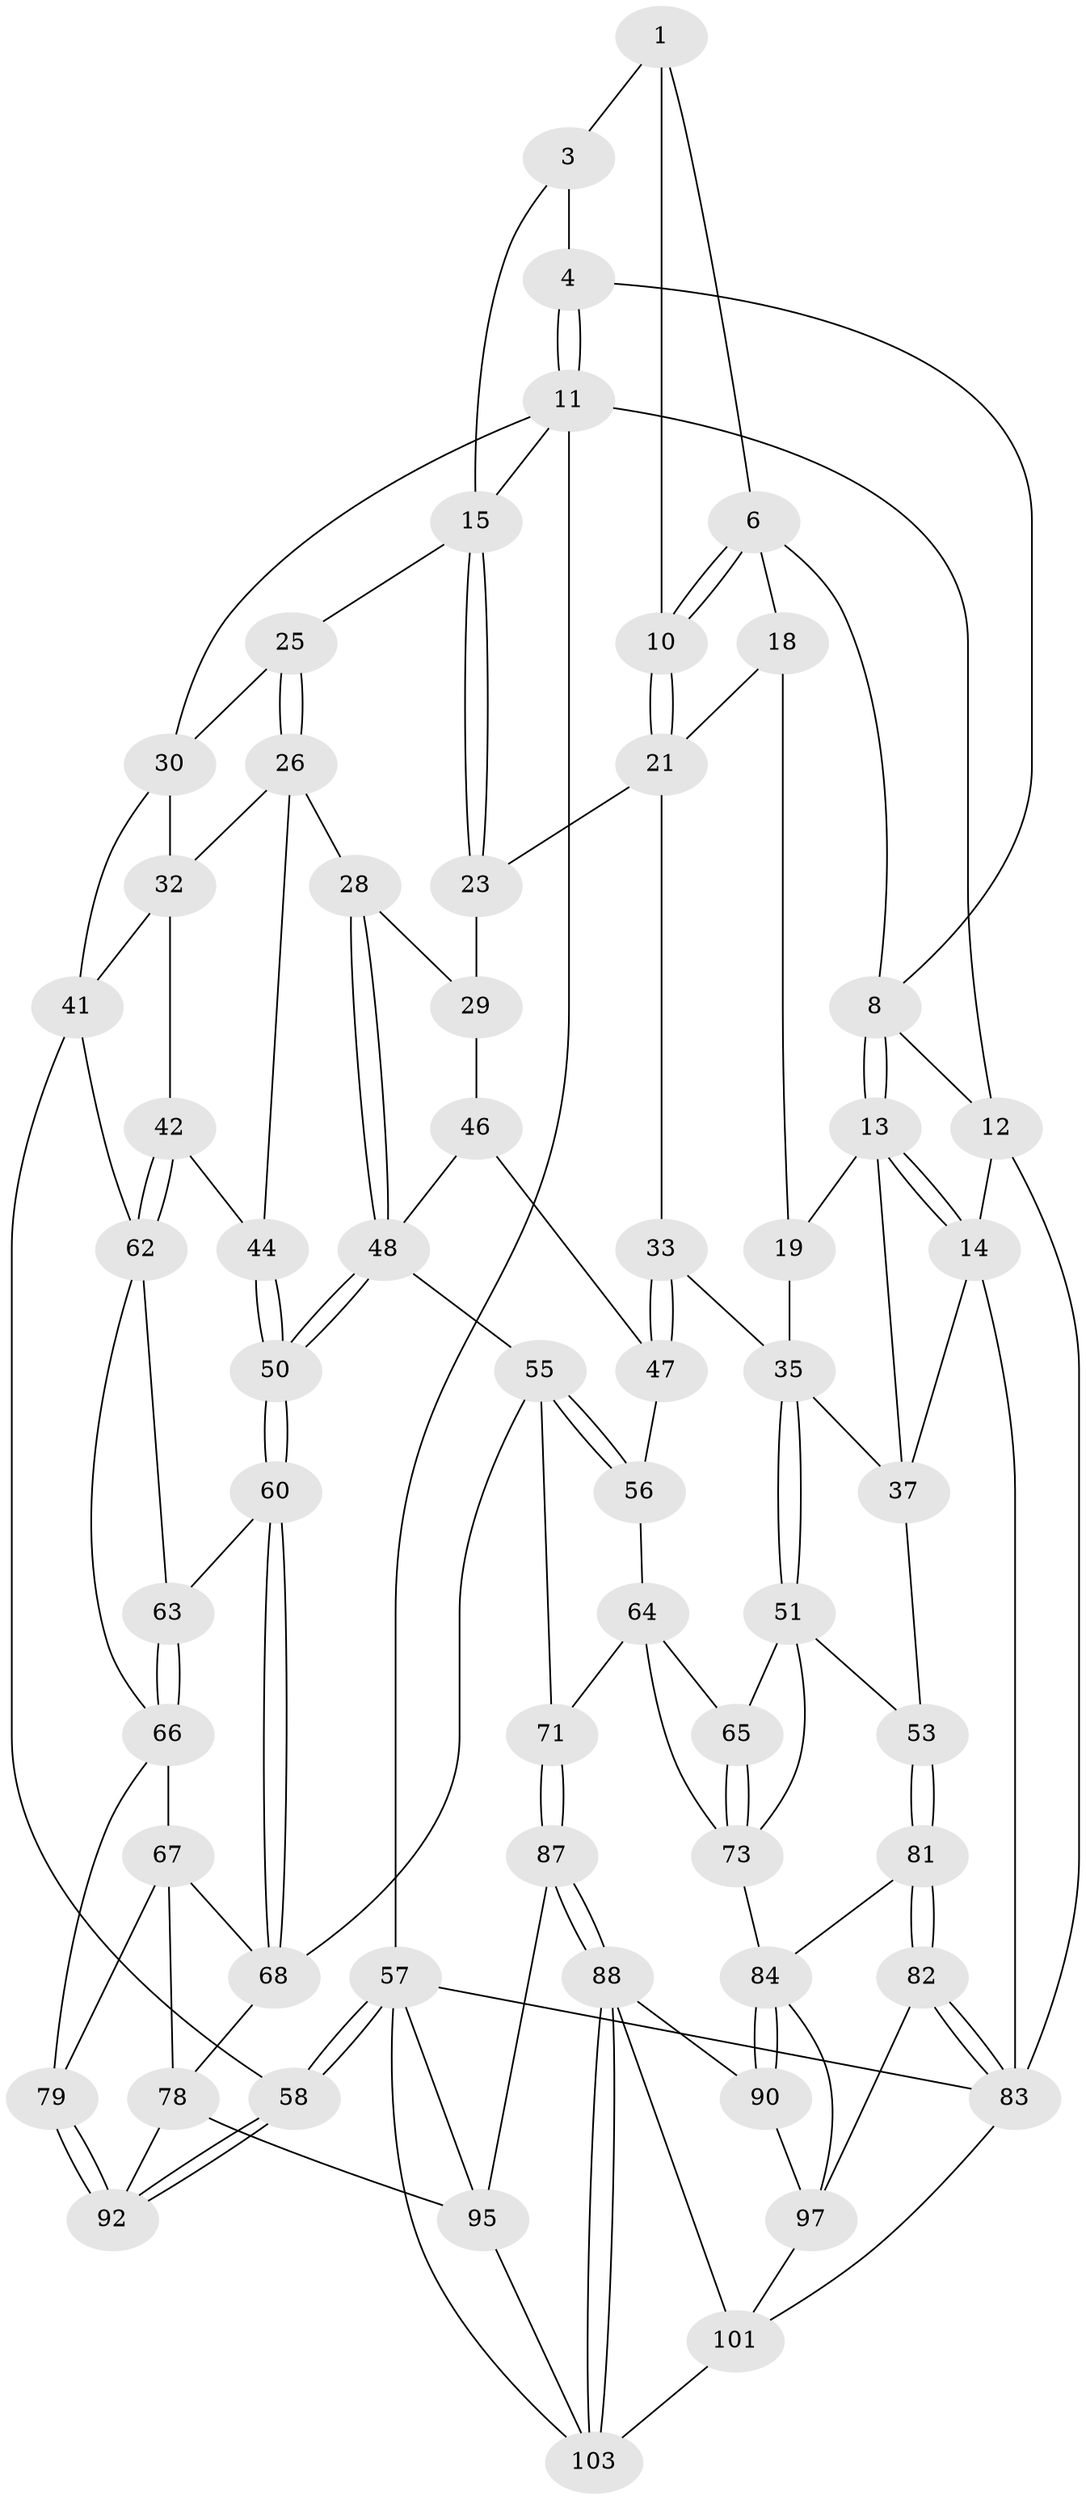 // Generated by graph-tools (version 1.1) at 2025/52/02/27/25 19:52:36]
// undirected, 61 vertices, 137 edges
graph export_dot {
graph [start="1"]
  node [color=gray90,style=filled];
  1 [pos="+0.2947168685331714+0.06364718266530575",super="+2"];
  3 [pos="+0.6279467816367059+0"];
  4 [pos="+0.6253647716917201+0",super="+5"];
  6 [pos="+0.2819645448441764+0.13018975380169934",super="+7"];
  8 [pos="+0.1277393267420567+0.06781696909801332",super="+9"];
  10 [pos="+0.4894819391023752+0.10605361080724927"];
  11 [pos="+1+0",super="+17"];
  12 [pos="+0+0"];
  13 [pos="+0.10564137687252+0.20159759913382802",super="+20"];
  14 [pos="+0+0.39598507658138143",super="+39"];
  15 [pos="+0.7214848854704388+0.03114611072363347",super="+16"];
  18 [pos="+0.25473197777122697+0.1853135120544339"];
  19 [pos="+0.25193801276255273+0.19126038464294012"];
  21 [pos="+0.46721194984568626+0.20781523422515",super="+22"];
  23 [pos="+0.7169301407393439+0.11906945976279266",super="+24"];
  25 [pos="+0.8846949560676167+0.16683995831596643"];
  26 [pos="+0.8848482514296654+0.20386425604941139",super="+27"];
  28 [pos="+0.7191889885695238+0.27522125227379113"];
  29 [pos="+0.711607331372945+0.25894381703426367",super="+45"];
  30 [pos="+0.9401320586804903+0.17296904412259434",super="+31"];
  32 [pos="+0.9622130251766023+0.2534797155195501",super="+40"];
  33 [pos="+0.3868891347505167+0.2887814934757496",super="+34"];
  35 [pos="+0.27775010897957425+0.3928256988005849",super="+36"];
  37 [pos="+0.16391540001338428+0.27642246239640184",super="+38"];
  41 [pos="+1+0.3696780153030749",super="+59"];
  42 [pos="+0.9819245548655706+0.39582368955257335",super="+43"];
  44 [pos="+0.9101095437305969+0.36043548312536444"];
  46 [pos="+0.5470040548909647+0.39431035921034735"];
  47 [pos="+0.515118504830692+0.4181855428850615",super="+54"];
  48 [pos="+0.6975858995643301+0.4291089919956735",super="+49"];
  50 [pos="+0.7052357212945881+0.43594121154749194"];
  51 [pos="+0.26216438652436264+0.4189256227795647",super="+52"];
  53 [pos="+0.12438629055487747+0.4891997357441528"];
  55 [pos="+0.5677397260872505+0.5634913194959189",super="+70"];
  56 [pos="+0.4910504029857121+0.44990173498521563"];
  57 [pos="+1+1",super="+99"];
  58 [pos="+1+0.978933723663869"];
  60 [pos="+0.7270514245974015+0.4819762862661103",super="+61"];
  62 [pos="+0.9259620654368713+0.5271716520403639",super="+74"];
  63 [pos="+0.85495676362081+0.5130035651377478"];
  64 [pos="+0.46012495087987576+0.49053587060990467",super="+72"];
  65 [pos="+0.4068630548705147+0.5115865878267408"];
  66 [pos="+0.8061637929505845+0.5679723175630139",super="+76"];
  67 [pos="+0.7840909905976771+0.5652975875244657",super="+77"];
  68 [pos="+0.728136824113067+0.49056379368623754",super="+69"];
  71 [pos="+0.5226623205558917+0.7060836113035904"];
  73 [pos="+0.38532368335126527+0.5792559732980649",super="+75"];
  78 [pos="+0.7369449492835093+0.65517217886073",super="+94"];
  79 [pos="+0.903713130414047+0.6160144582723213",super="+80"];
  81 [pos="+0.12621134831337757+0.6652566481845689",super="+86"];
  82 [pos="+0+0.7301680843713907",super="+96"];
  83 [pos="+0+0.73091386035094",super="+91"];
  84 [pos="+0.2953538352878268+0.732860330657298",super="+85"];
  87 [pos="+0.5110728058627915+0.7689615564519588"];
  88 [pos="+0.4895389530130474+0.7928090738690969",super="+89"];
  90 [pos="+0.36753949223727733+0.7827225099139512"];
  92 [pos="+1+0.7853527811887993",super="+93"];
  95 [pos="+0.7464958462351191+0.8060230012023176",super="+100"];
  97 [pos="+0.21771861279411306+0.8639049304825456",super="+98"];
  101 [pos="+0.21560984569396474+1",super="+102"];
  103 [pos="+0.5731598591028993+0.9345776421811568",super="+104"];
  1 -- 6;
  1 -- 10;
  1 -- 3;
  3 -- 4;
  3 -- 15;
  4 -- 11;
  4 -- 11;
  4 -- 8;
  6 -- 10;
  6 -- 10;
  6 -- 8;
  6 -- 18;
  8 -- 13;
  8 -- 13;
  8 -- 12;
  10 -- 21;
  10 -- 21;
  11 -- 12;
  11 -- 57;
  11 -- 30;
  11 -- 15;
  12 -- 14;
  12 -- 83;
  13 -- 14;
  13 -- 14;
  13 -- 37;
  13 -- 19;
  14 -- 83;
  14 -- 37;
  15 -- 23;
  15 -- 23;
  15 -- 25;
  18 -- 19;
  18 -- 21;
  19 -- 35;
  21 -- 23;
  21 -- 33;
  23 -- 29 [weight=2];
  25 -- 26;
  25 -- 26;
  25 -- 30;
  26 -- 32;
  26 -- 28;
  26 -- 44;
  28 -- 29;
  28 -- 48;
  28 -- 48;
  29 -- 46;
  30 -- 32;
  30 -- 41;
  32 -- 41;
  32 -- 42;
  33 -- 47 [weight=2];
  33 -- 47;
  33 -- 35;
  35 -- 51;
  35 -- 51;
  35 -- 37;
  37 -- 53;
  41 -- 58;
  41 -- 62;
  42 -- 62;
  42 -- 62;
  42 -- 44;
  44 -- 50;
  44 -- 50;
  46 -- 47;
  46 -- 48;
  47 -- 56;
  48 -- 50;
  48 -- 50;
  48 -- 55;
  50 -- 60;
  50 -- 60;
  51 -- 65;
  51 -- 73;
  51 -- 53;
  53 -- 81;
  53 -- 81;
  55 -- 56;
  55 -- 56;
  55 -- 68;
  55 -- 71;
  56 -- 64;
  57 -- 58;
  57 -- 58;
  57 -- 83;
  57 -- 95;
  57 -- 103;
  58 -- 92;
  58 -- 92;
  60 -- 68;
  60 -- 68;
  60 -- 63;
  62 -- 63;
  62 -- 66;
  63 -- 66;
  63 -- 66;
  64 -- 65;
  64 -- 73;
  64 -- 71;
  65 -- 73;
  65 -- 73;
  66 -- 67;
  66 -- 79;
  67 -- 68;
  67 -- 78;
  67 -- 79;
  68 -- 78;
  71 -- 87;
  71 -- 87;
  73 -- 84;
  78 -- 92;
  78 -- 95;
  79 -- 92 [weight=2];
  79 -- 92;
  81 -- 82 [weight=2];
  81 -- 82;
  81 -- 84;
  82 -- 83;
  82 -- 83;
  82 -- 97;
  83 -- 101;
  84 -- 90;
  84 -- 90;
  84 -- 97;
  87 -- 88;
  87 -- 88;
  87 -- 95;
  88 -- 103;
  88 -- 103;
  88 -- 90;
  88 -- 101;
  90 -- 97;
  95 -- 103;
  97 -- 101;
  101 -- 103;
}

